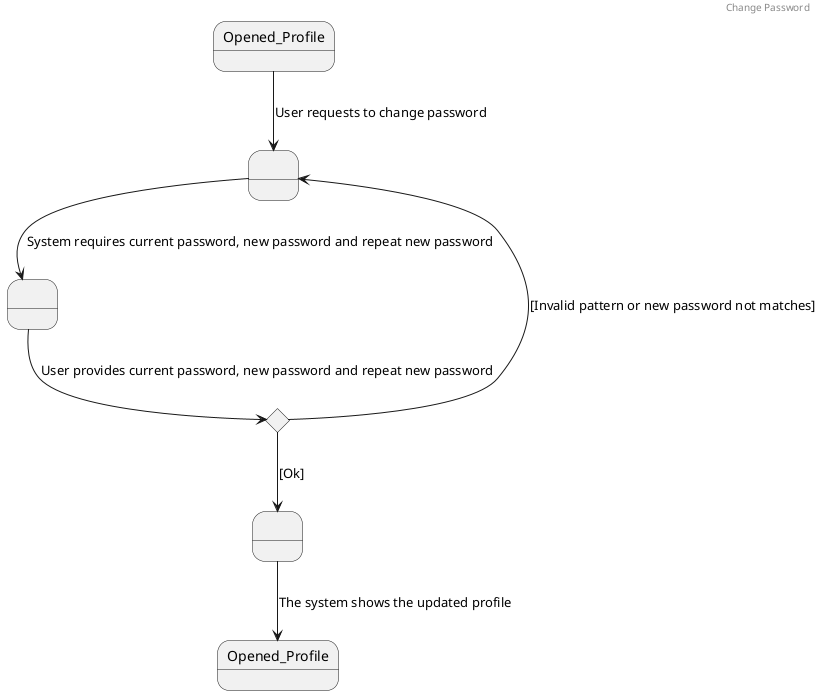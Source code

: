 @startuml

header Change Password

state " " as s1
state " " as s2
state " " as s3
state "Opened_Profile" as s4
state "Decision" as Decision <<choice>>

Opened_Profile -down-> s1 : User requests to change password
s1 -down-> s2 : System requires current password, new password and repeat new password
s2 -down-> Decision : User provides current password, new password and repeat new password

Decision -down-> s3 : [Ok]
Decision -up-> s1 : [Invalid pattern or new password not matches]

s3 --> s4 : The system shows the updated profile

@enduml